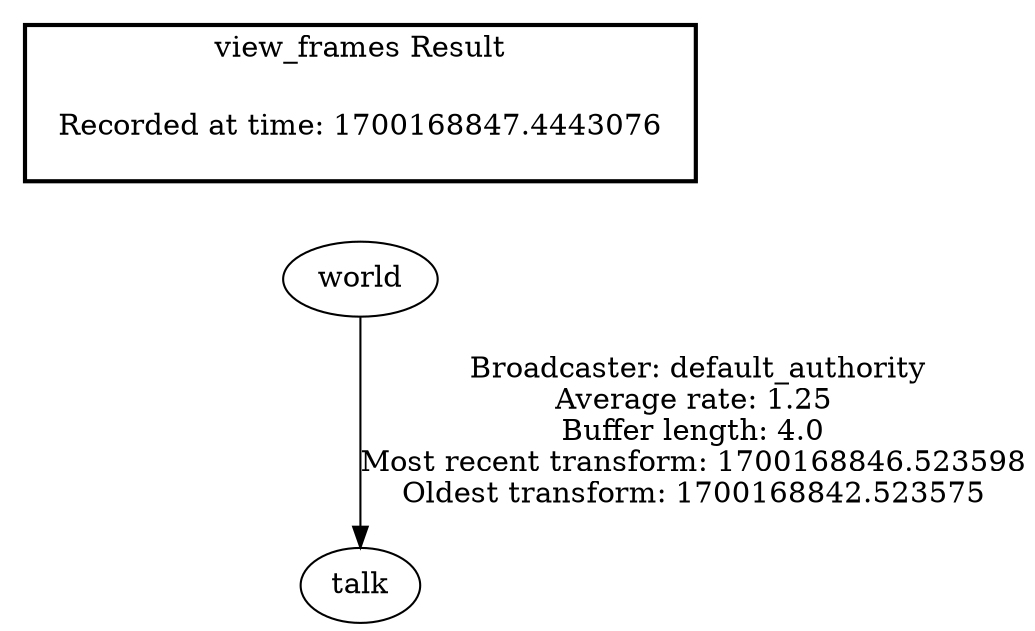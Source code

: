 digraph G {
"world" -> "talk"[label=" Broadcaster: default_authority\nAverage rate: 1.25\nBuffer length: 4.0\nMost recent transform: 1700168846.523598\nOldest transform: 1700168842.523575\n"];
edge [style=invis];
 subgraph cluster_legend { style=bold; color=black; label ="view_frames Result";
"Recorded at time: 1700168847.4443076"[ shape=plaintext ] ;
}->"world";
}